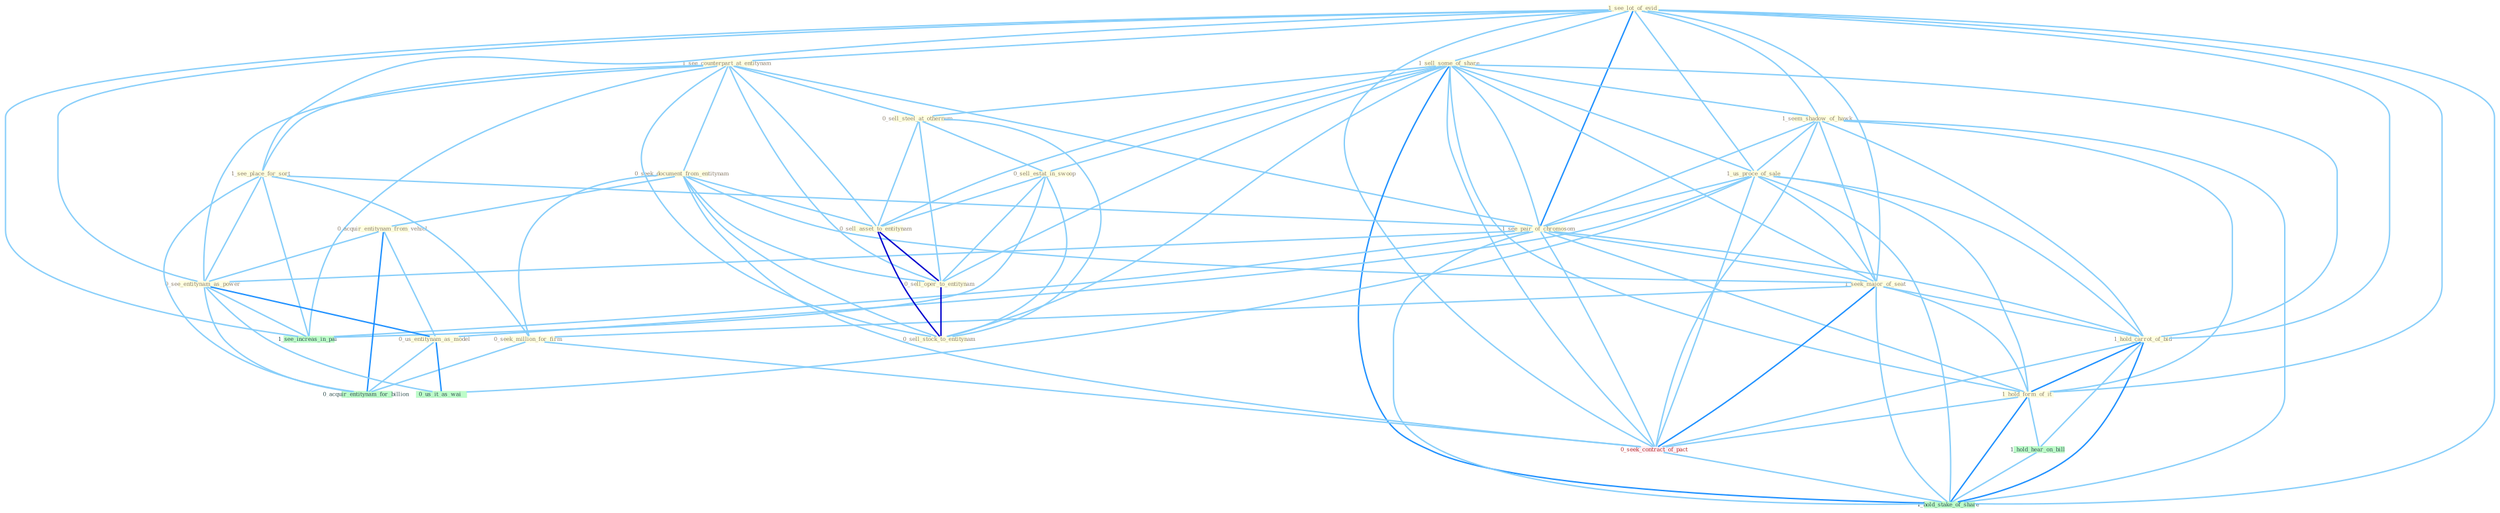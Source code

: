 Graph G{ 
    node
    [shape=polygon,style=filled,width=.5,height=.06,color="#BDFCC9",fixedsize=true,fontsize=4,
    fontcolor="#2f4f4f"];
    {node
    [color="#ffffe0", fontcolor="#8b7d6b"] "1_see_lot_of_evid " "1_see_counterpart_at_entitynam " "1_sell_some_of_share " "0_sell_steel_at_othernum " "0_seek_document_from_entitynam " "1_see_place_for_sort " "1_seem_shadow_of_hawk " "1_us_proce_of_sale " "1_see_pair_of_chromosom " "1_seek_major_of_seat " "0_sell_estat_in_swoop " "0_acquir_entitynam_from_vehicl " "0_sell_asset_to_entitynam " "0_see_entitynam_as_power " "0_seek_million_for_firm " "0_sell_oper_to_entitynam " "0_sell_stock_to_entitynam " "0_us_entitynam_as_model " "1_hold_carrot_of_bid " "1_hold_form_of_it "}
{node [color="#fff0f5", fontcolor="#b22222"] "0_seek_contract_of_pact "}
edge [color="#B0E2FF"];

	"1_see_lot_of_evid " -- "1_see_counterpart_at_entitynam " [w="1", color="#87cefa" ];
	"1_see_lot_of_evid " -- "1_sell_some_of_share " [w="1", color="#87cefa" ];
	"1_see_lot_of_evid " -- "1_see_place_for_sort " [w="1", color="#87cefa" ];
	"1_see_lot_of_evid " -- "1_seem_shadow_of_hawk " [w="1", color="#87cefa" ];
	"1_see_lot_of_evid " -- "1_us_proce_of_sale " [w="1", color="#87cefa" ];
	"1_see_lot_of_evid " -- "1_see_pair_of_chromosom " [w="2", color="#1e90ff" , len=0.8];
	"1_see_lot_of_evid " -- "1_seek_major_of_seat " [w="1", color="#87cefa" ];
	"1_see_lot_of_evid " -- "0_see_entitynam_as_power " [w="1", color="#87cefa" ];
	"1_see_lot_of_evid " -- "1_hold_carrot_of_bid " [w="1", color="#87cefa" ];
	"1_see_lot_of_evid " -- "1_hold_form_of_it " [w="1", color="#87cefa" ];
	"1_see_lot_of_evid " -- "0_seek_contract_of_pact " [w="1", color="#87cefa" ];
	"1_see_lot_of_evid " -- "1_see_increas_in_pai " [w="1", color="#87cefa" ];
	"1_see_lot_of_evid " -- "1_hold_stake_of_share " [w="1", color="#87cefa" ];
	"1_see_counterpart_at_entitynam " -- "0_sell_steel_at_othernum " [w="1", color="#87cefa" ];
	"1_see_counterpart_at_entitynam " -- "0_seek_document_from_entitynam " [w="1", color="#87cefa" ];
	"1_see_counterpart_at_entitynam " -- "1_see_place_for_sort " [w="1", color="#87cefa" ];
	"1_see_counterpart_at_entitynam " -- "1_see_pair_of_chromosom " [w="1", color="#87cefa" ];
	"1_see_counterpart_at_entitynam " -- "0_sell_asset_to_entitynam " [w="1", color="#87cefa" ];
	"1_see_counterpart_at_entitynam " -- "0_see_entitynam_as_power " [w="1", color="#87cefa" ];
	"1_see_counterpart_at_entitynam " -- "0_sell_oper_to_entitynam " [w="1", color="#87cefa" ];
	"1_see_counterpart_at_entitynam " -- "0_sell_stock_to_entitynam " [w="1", color="#87cefa" ];
	"1_see_counterpart_at_entitynam " -- "1_see_increas_in_pai " [w="1", color="#87cefa" ];
	"1_sell_some_of_share " -- "0_sell_steel_at_othernum " [w="1", color="#87cefa" ];
	"1_sell_some_of_share " -- "1_seem_shadow_of_hawk " [w="1", color="#87cefa" ];
	"1_sell_some_of_share " -- "1_us_proce_of_sale " [w="1", color="#87cefa" ];
	"1_sell_some_of_share " -- "1_see_pair_of_chromosom " [w="1", color="#87cefa" ];
	"1_sell_some_of_share " -- "1_seek_major_of_seat " [w="1", color="#87cefa" ];
	"1_sell_some_of_share " -- "0_sell_estat_in_swoop " [w="1", color="#87cefa" ];
	"1_sell_some_of_share " -- "0_sell_asset_to_entitynam " [w="1", color="#87cefa" ];
	"1_sell_some_of_share " -- "0_sell_oper_to_entitynam " [w="1", color="#87cefa" ];
	"1_sell_some_of_share " -- "0_sell_stock_to_entitynam " [w="1", color="#87cefa" ];
	"1_sell_some_of_share " -- "1_hold_carrot_of_bid " [w="1", color="#87cefa" ];
	"1_sell_some_of_share " -- "1_hold_form_of_it " [w="1", color="#87cefa" ];
	"1_sell_some_of_share " -- "0_seek_contract_of_pact " [w="1", color="#87cefa" ];
	"1_sell_some_of_share " -- "1_hold_stake_of_share " [w="2", color="#1e90ff" , len=0.8];
	"0_sell_steel_at_othernum " -- "0_sell_estat_in_swoop " [w="1", color="#87cefa" ];
	"0_sell_steel_at_othernum " -- "0_sell_asset_to_entitynam " [w="1", color="#87cefa" ];
	"0_sell_steel_at_othernum " -- "0_sell_oper_to_entitynam " [w="1", color="#87cefa" ];
	"0_sell_steel_at_othernum " -- "0_sell_stock_to_entitynam " [w="1", color="#87cefa" ];
	"0_seek_document_from_entitynam " -- "1_seek_major_of_seat " [w="1", color="#87cefa" ];
	"0_seek_document_from_entitynam " -- "0_acquir_entitynam_from_vehicl " [w="1", color="#87cefa" ];
	"0_seek_document_from_entitynam " -- "0_sell_asset_to_entitynam " [w="1", color="#87cefa" ];
	"0_seek_document_from_entitynam " -- "0_seek_million_for_firm " [w="1", color="#87cefa" ];
	"0_seek_document_from_entitynam " -- "0_sell_oper_to_entitynam " [w="1", color="#87cefa" ];
	"0_seek_document_from_entitynam " -- "0_sell_stock_to_entitynam " [w="1", color="#87cefa" ];
	"0_seek_document_from_entitynam " -- "0_seek_contract_of_pact " [w="1", color="#87cefa" ];
	"1_see_place_for_sort " -- "1_see_pair_of_chromosom " [w="1", color="#87cefa" ];
	"1_see_place_for_sort " -- "0_see_entitynam_as_power " [w="1", color="#87cefa" ];
	"1_see_place_for_sort " -- "0_seek_million_for_firm " [w="1", color="#87cefa" ];
	"1_see_place_for_sort " -- "0_acquir_entitynam_for_billion " [w="1", color="#87cefa" ];
	"1_see_place_for_sort " -- "1_see_increas_in_pai " [w="1", color="#87cefa" ];
	"1_seem_shadow_of_hawk " -- "1_us_proce_of_sale " [w="1", color="#87cefa" ];
	"1_seem_shadow_of_hawk " -- "1_see_pair_of_chromosom " [w="1", color="#87cefa" ];
	"1_seem_shadow_of_hawk " -- "1_seek_major_of_seat " [w="1", color="#87cefa" ];
	"1_seem_shadow_of_hawk " -- "1_hold_carrot_of_bid " [w="1", color="#87cefa" ];
	"1_seem_shadow_of_hawk " -- "1_hold_form_of_it " [w="1", color="#87cefa" ];
	"1_seem_shadow_of_hawk " -- "0_seek_contract_of_pact " [w="1", color="#87cefa" ];
	"1_seem_shadow_of_hawk " -- "1_hold_stake_of_share " [w="1", color="#87cefa" ];
	"1_us_proce_of_sale " -- "1_see_pair_of_chromosom " [w="1", color="#87cefa" ];
	"1_us_proce_of_sale " -- "1_seek_major_of_seat " [w="1", color="#87cefa" ];
	"1_us_proce_of_sale " -- "0_us_entitynam_as_model " [w="1", color="#87cefa" ];
	"1_us_proce_of_sale " -- "1_hold_carrot_of_bid " [w="1", color="#87cefa" ];
	"1_us_proce_of_sale " -- "1_hold_form_of_it " [w="1", color="#87cefa" ];
	"1_us_proce_of_sale " -- "0_seek_contract_of_pact " [w="1", color="#87cefa" ];
	"1_us_proce_of_sale " -- "0_us_it_as_wai " [w="1", color="#87cefa" ];
	"1_us_proce_of_sale " -- "1_hold_stake_of_share " [w="1", color="#87cefa" ];
	"1_see_pair_of_chromosom " -- "1_seek_major_of_seat " [w="1", color="#87cefa" ];
	"1_see_pair_of_chromosom " -- "0_see_entitynam_as_power " [w="1", color="#87cefa" ];
	"1_see_pair_of_chromosom " -- "1_hold_carrot_of_bid " [w="1", color="#87cefa" ];
	"1_see_pair_of_chromosom " -- "1_hold_form_of_it " [w="1", color="#87cefa" ];
	"1_see_pair_of_chromosom " -- "0_seek_contract_of_pact " [w="1", color="#87cefa" ];
	"1_see_pair_of_chromosom " -- "1_see_increas_in_pai " [w="1", color="#87cefa" ];
	"1_see_pair_of_chromosom " -- "1_hold_stake_of_share " [w="1", color="#87cefa" ];
	"1_seek_major_of_seat " -- "0_seek_million_for_firm " [w="1", color="#87cefa" ];
	"1_seek_major_of_seat " -- "1_hold_carrot_of_bid " [w="1", color="#87cefa" ];
	"1_seek_major_of_seat " -- "1_hold_form_of_it " [w="1", color="#87cefa" ];
	"1_seek_major_of_seat " -- "0_seek_contract_of_pact " [w="2", color="#1e90ff" , len=0.8];
	"1_seek_major_of_seat " -- "1_hold_stake_of_share " [w="1", color="#87cefa" ];
	"0_sell_estat_in_swoop " -- "0_sell_asset_to_entitynam " [w="1", color="#87cefa" ];
	"0_sell_estat_in_swoop " -- "0_sell_oper_to_entitynam " [w="1", color="#87cefa" ];
	"0_sell_estat_in_swoop " -- "0_sell_stock_to_entitynam " [w="1", color="#87cefa" ];
	"0_sell_estat_in_swoop " -- "1_see_increas_in_pai " [w="1", color="#87cefa" ];
	"0_acquir_entitynam_from_vehicl " -- "0_see_entitynam_as_power " [w="1", color="#87cefa" ];
	"0_acquir_entitynam_from_vehicl " -- "0_us_entitynam_as_model " [w="1", color="#87cefa" ];
	"0_acquir_entitynam_from_vehicl " -- "0_acquir_entitynam_for_billion " [w="2", color="#1e90ff" , len=0.8];
	"0_sell_asset_to_entitynam " -- "0_sell_oper_to_entitynam " [w="3", color="#0000cd" , len=0.6];
	"0_sell_asset_to_entitynam " -- "0_sell_stock_to_entitynam " [w="3", color="#0000cd" , len=0.6];
	"0_see_entitynam_as_power " -- "0_us_entitynam_as_model " [w="2", color="#1e90ff" , len=0.8];
	"0_see_entitynam_as_power " -- "0_us_it_as_wai " [w="1", color="#87cefa" ];
	"0_see_entitynam_as_power " -- "0_acquir_entitynam_for_billion " [w="1", color="#87cefa" ];
	"0_see_entitynam_as_power " -- "1_see_increas_in_pai " [w="1", color="#87cefa" ];
	"0_seek_million_for_firm " -- "0_seek_contract_of_pact " [w="1", color="#87cefa" ];
	"0_seek_million_for_firm " -- "0_acquir_entitynam_for_billion " [w="1", color="#87cefa" ];
	"0_sell_oper_to_entitynam " -- "0_sell_stock_to_entitynam " [w="3", color="#0000cd" , len=0.6];
	"0_us_entitynam_as_model " -- "0_us_it_as_wai " [w="2", color="#1e90ff" , len=0.8];
	"0_us_entitynam_as_model " -- "0_acquir_entitynam_for_billion " [w="1", color="#87cefa" ];
	"1_hold_carrot_of_bid " -- "1_hold_form_of_it " [w="2", color="#1e90ff" , len=0.8];
	"1_hold_carrot_of_bid " -- "0_seek_contract_of_pact " [w="1", color="#87cefa" ];
	"1_hold_carrot_of_bid " -- "1_hold_hear_on_bill " [w="1", color="#87cefa" ];
	"1_hold_carrot_of_bid " -- "1_hold_stake_of_share " [w="2", color="#1e90ff" , len=0.8];
	"1_hold_form_of_it " -- "0_seek_contract_of_pact " [w="1", color="#87cefa" ];
	"1_hold_form_of_it " -- "1_hold_hear_on_bill " [w="1", color="#87cefa" ];
	"1_hold_form_of_it " -- "1_hold_stake_of_share " [w="2", color="#1e90ff" , len=0.8];
	"0_seek_contract_of_pact " -- "1_hold_stake_of_share " [w="1", color="#87cefa" ];
	"1_hold_hear_on_bill " -- "1_hold_stake_of_share " [w="1", color="#87cefa" ];
}